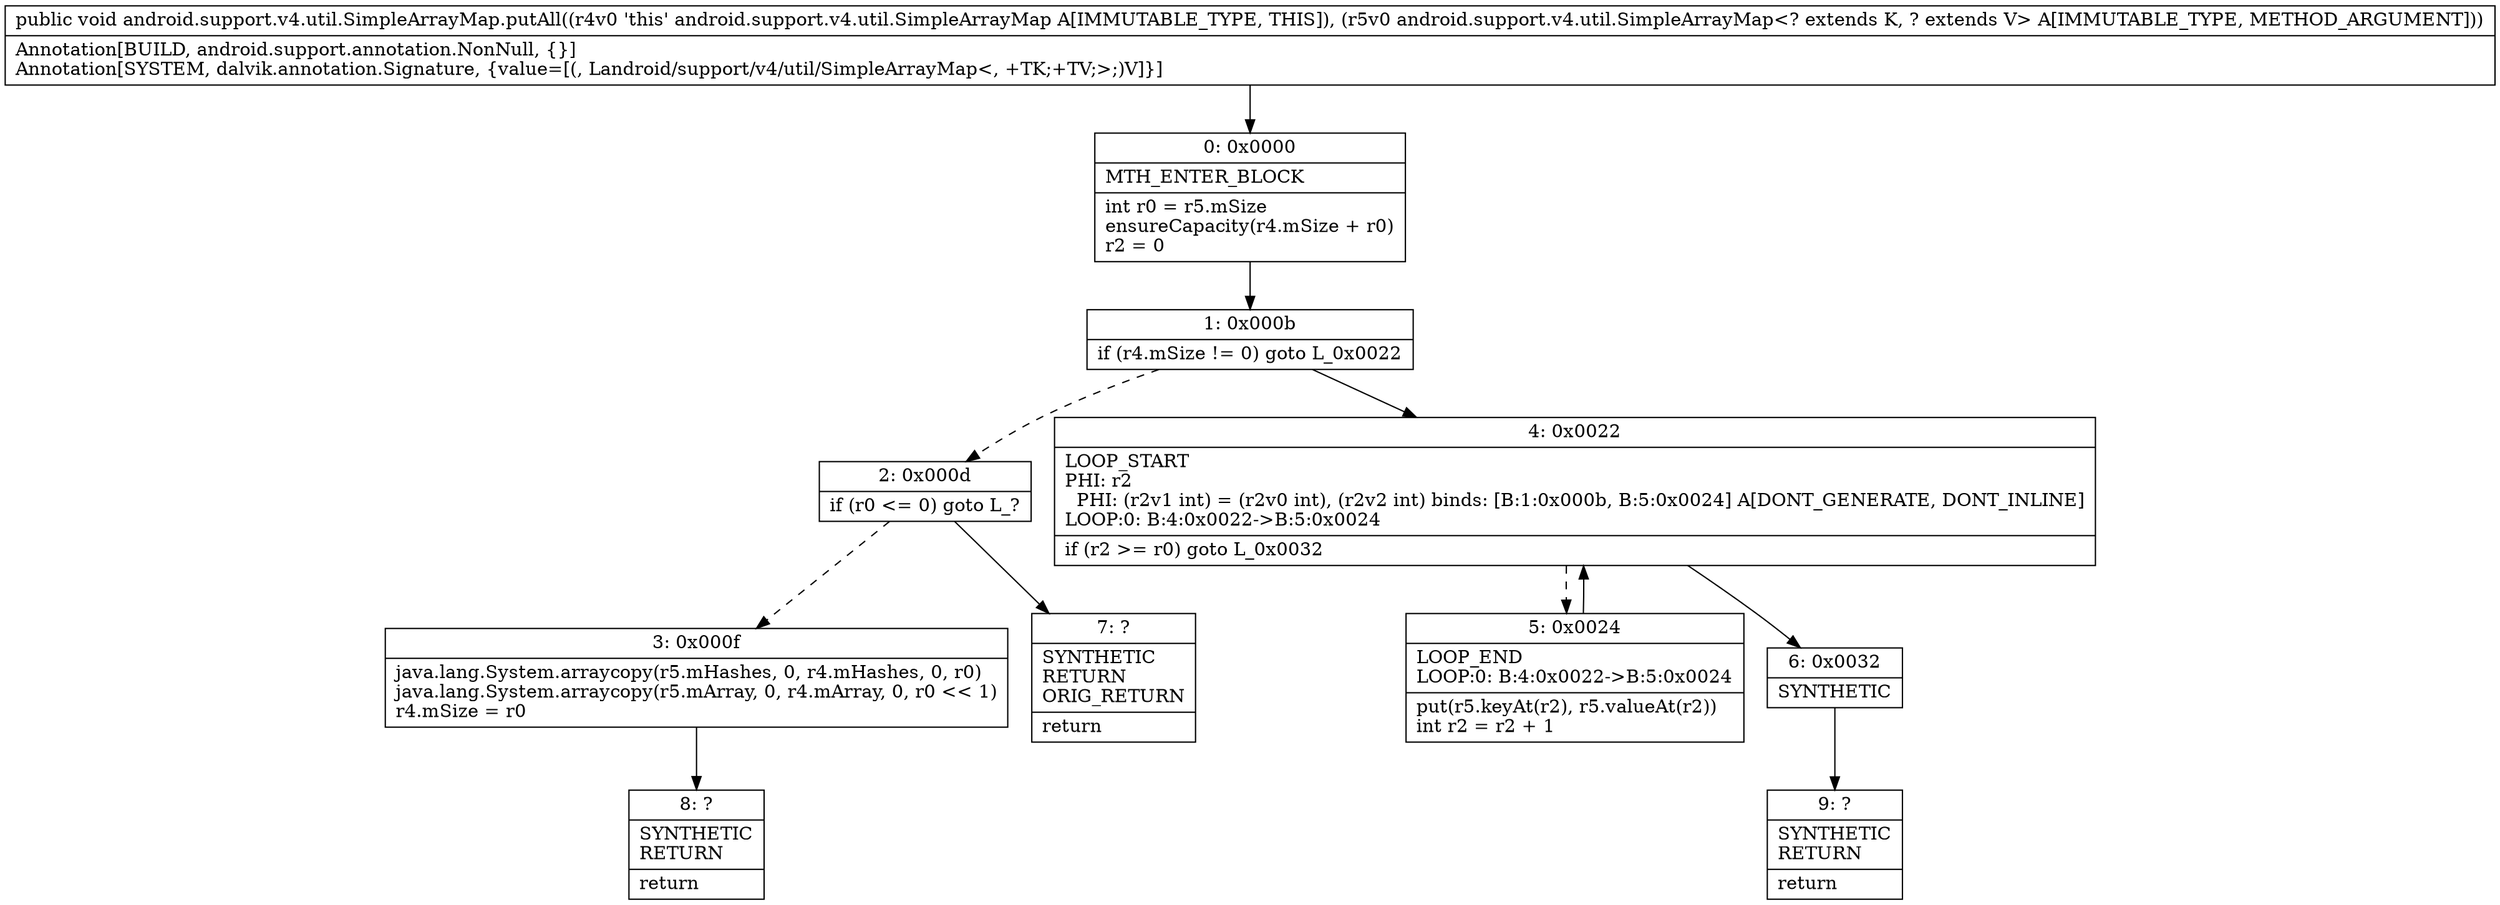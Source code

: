 digraph "CFG forandroid.support.v4.util.SimpleArrayMap.putAll(Landroid\/support\/v4\/util\/SimpleArrayMap;)V" {
Node_0 [shape=record,label="{0\:\ 0x0000|MTH_ENTER_BLOCK\l|int r0 = r5.mSize\lensureCapacity(r4.mSize + r0)\lr2 = 0\l}"];
Node_1 [shape=record,label="{1\:\ 0x000b|if (r4.mSize != 0) goto L_0x0022\l}"];
Node_2 [shape=record,label="{2\:\ 0x000d|if (r0 \<= 0) goto L_?\l}"];
Node_3 [shape=record,label="{3\:\ 0x000f|java.lang.System.arraycopy(r5.mHashes, 0, r4.mHashes, 0, r0)\ljava.lang.System.arraycopy(r5.mArray, 0, r4.mArray, 0, r0 \<\< 1)\lr4.mSize = r0\l}"];
Node_4 [shape=record,label="{4\:\ 0x0022|LOOP_START\lPHI: r2 \l  PHI: (r2v1 int) = (r2v0 int), (r2v2 int) binds: [B:1:0x000b, B:5:0x0024] A[DONT_GENERATE, DONT_INLINE]\lLOOP:0: B:4:0x0022\-\>B:5:0x0024\l|if (r2 \>= r0) goto L_0x0032\l}"];
Node_5 [shape=record,label="{5\:\ 0x0024|LOOP_END\lLOOP:0: B:4:0x0022\-\>B:5:0x0024\l|put(r5.keyAt(r2), r5.valueAt(r2))\lint r2 = r2 + 1\l}"];
Node_6 [shape=record,label="{6\:\ 0x0032|SYNTHETIC\l}"];
Node_7 [shape=record,label="{7\:\ ?|SYNTHETIC\lRETURN\lORIG_RETURN\l|return\l}"];
Node_8 [shape=record,label="{8\:\ ?|SYNTHETIC\lRETURN\l|return\l}"];
Node_9 [shape=record,label="{9\:\ ?|SYNTHETIC\lRETURN\l|return\l}"];
MethodNode[shape=record,label="{public void android.support.v4.util.SimpleArrayMap.putAll((r4v0 'this' android.support.v4.util.SimpleArrayMap A[IMMUTABLE_TYPE, THIS]), (r5v0 android.support.v4.util.SimpleArrayMap\<? extends K, ? extends V\> A[IMMUTABLE_TYPE, METHOD_ARGUMENT]))  | Annotation[BUILD, android.support.annotation.NonNull, \{\}]\lAnnotation[SYSTEM, dalvik.annotation.Signature, \{value=[(, Landroid\/support\/v4\/util\/SimpleArrayMap\<, +TK;+TV;\>;)V]\}]\l}"];
MethodNode -> Node_0;
Node_0 -> Node_1;
Node_1 -> Node_2[style=dashed];
Node_1 -> Node_4;
Node_2 -> Node_3[style=dashed];
Node_2 -> Node_7;
Node_3 -> Node_8;
Node_4 -> Node_5[style=dashed];
Node_4 -> Node_6;
Node_5 -> Node_4;
Node_6 -> Node_9;
}

